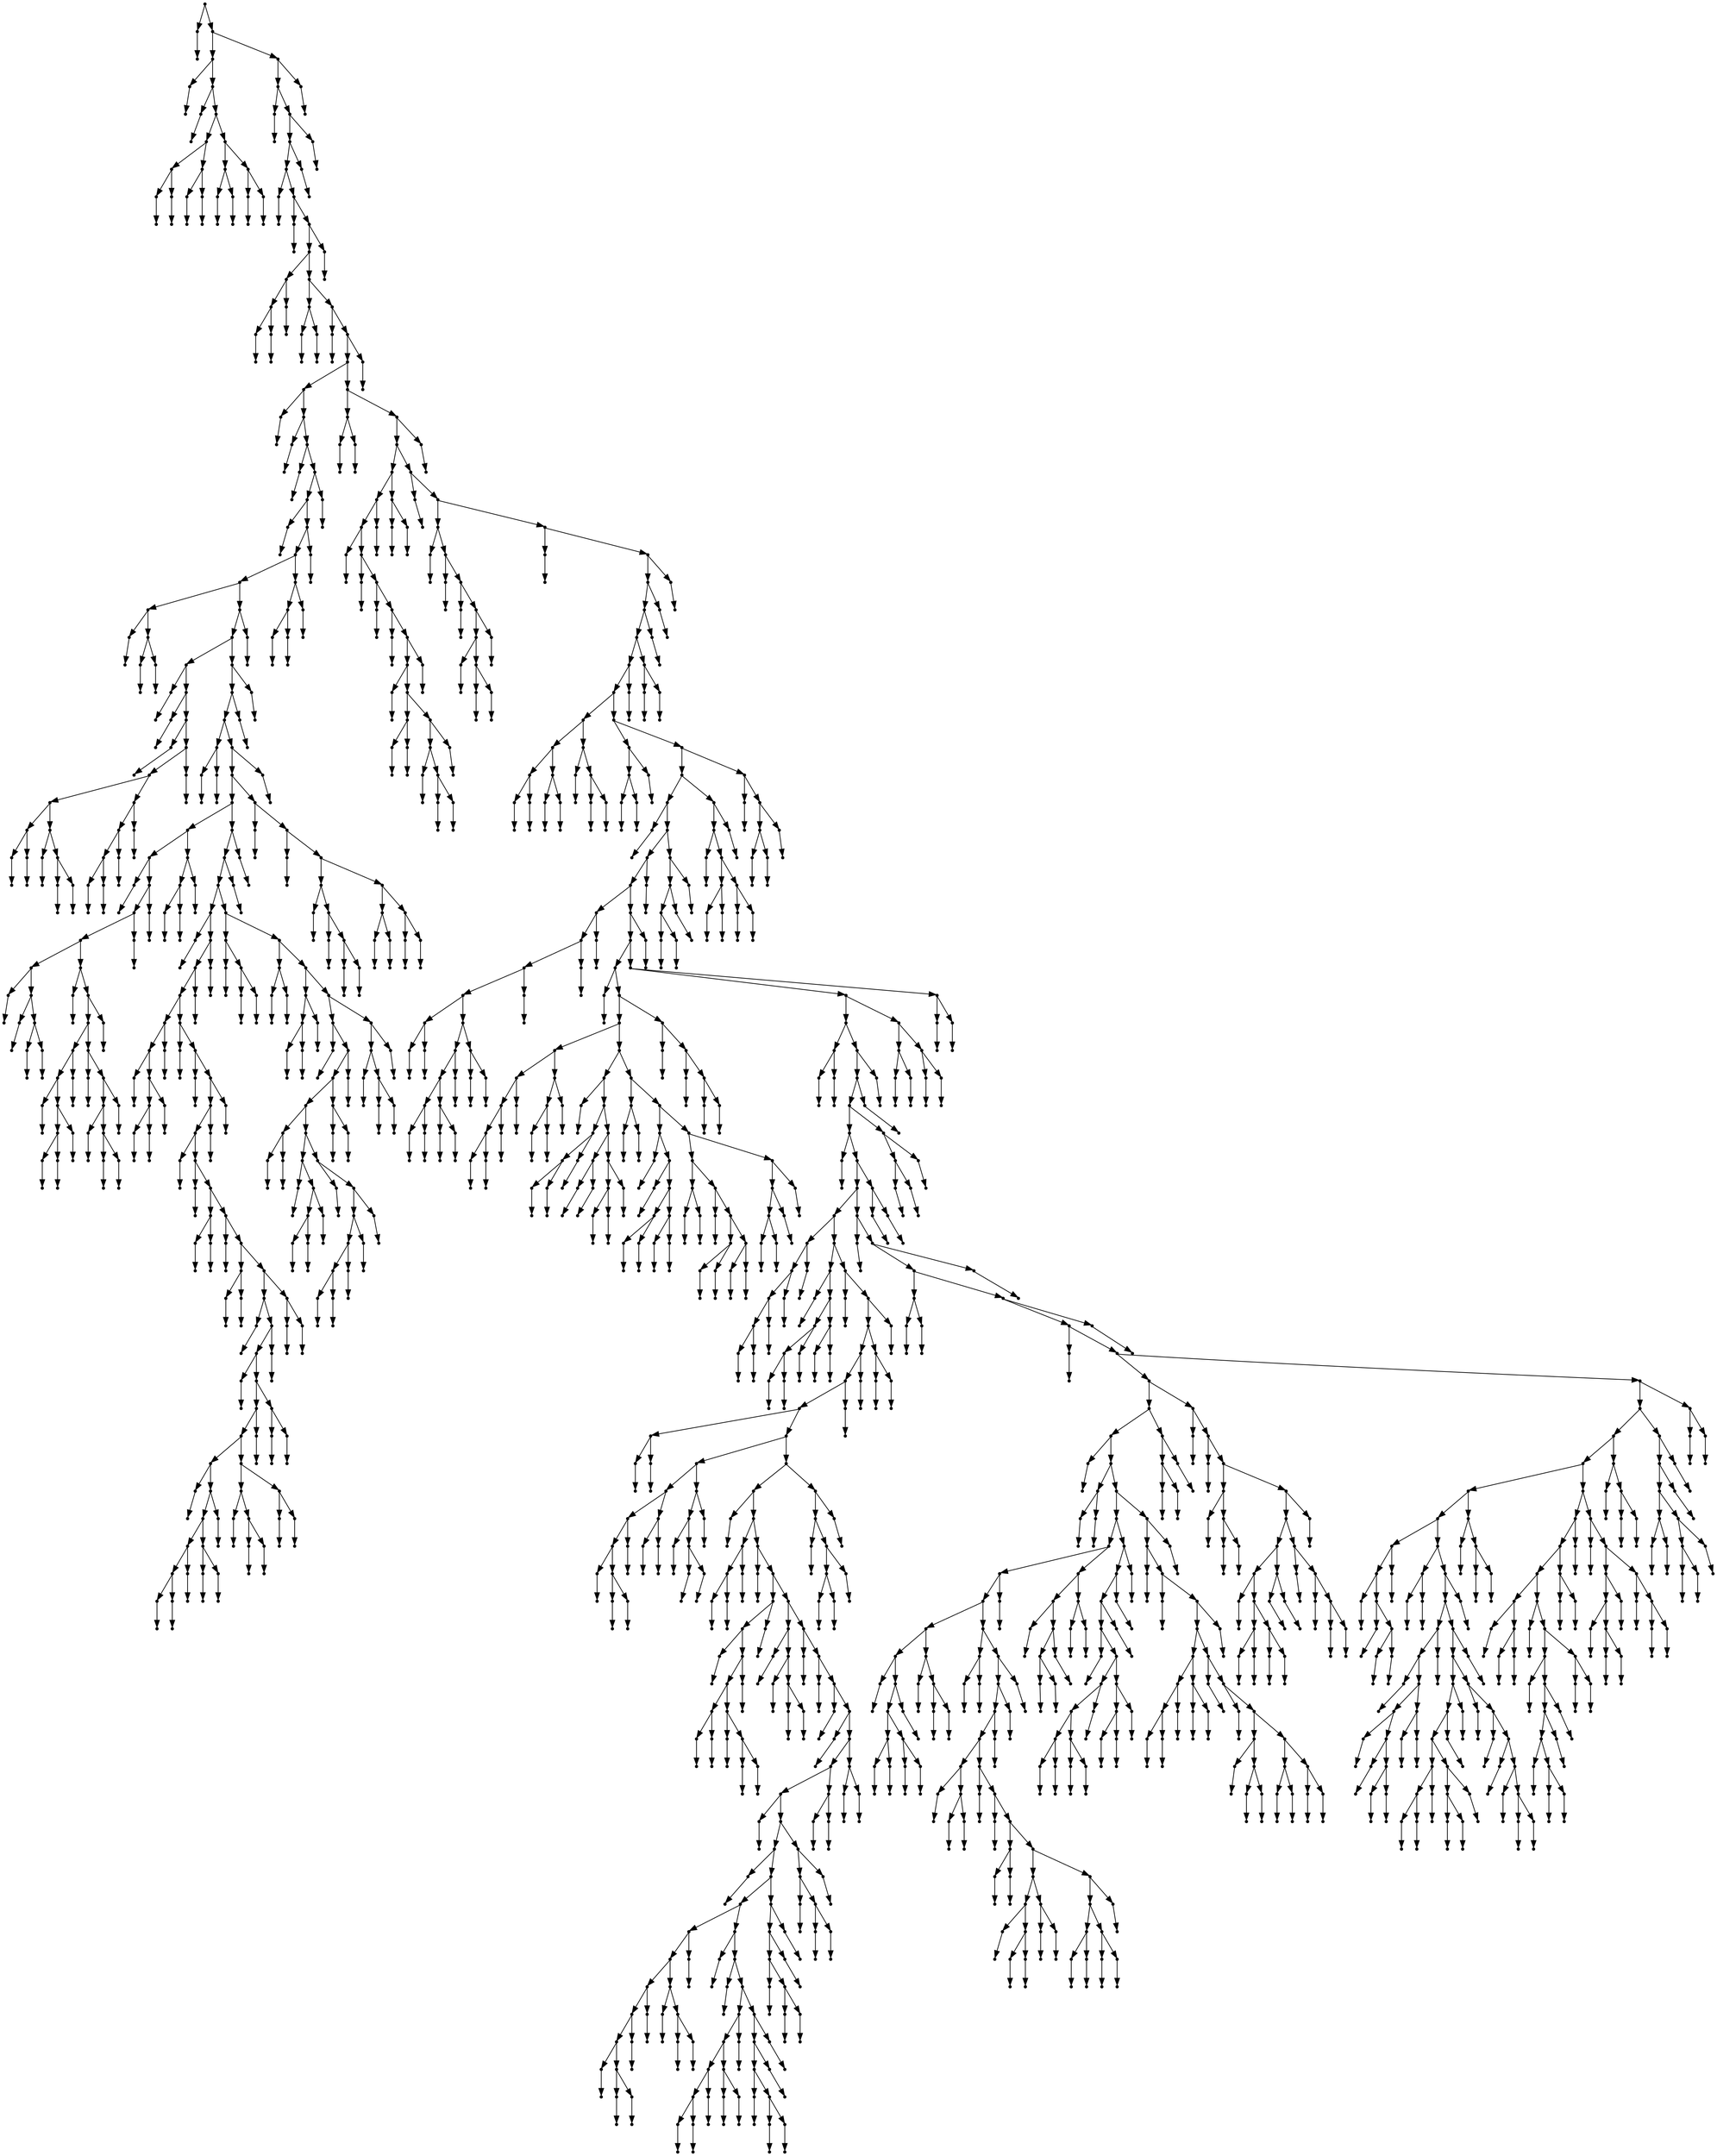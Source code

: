 digraph {
  1627 [shape=point];
  1 [shape=point];
  0 [shape=point];
  1626 [shape=point];
  30 [shape=point];
  3 [shape=point];
  2 [shape=point];
  29 [shape=point];
  5 [shape=point];
  4 [shape=point];
  28 [shape=point];
  16 [shape=point];
  10 [shape=point];
  7 [shape=point];
  6 [shape=point];
  9 [shape=point];
  8 [shape=point];
  15 [shape=point];
  12 [shape=point];
  11 [shape=point];
  14 [shape=point];
  13 [shape=point];
  27 [shape=point];
  21 [shape=point];
  18 [shape=point];
  17 [shape=point];
  20 [shape=point];
  19 [shape=point];
  26 [shape=point];
  23 [shape=point];
  22 [shape=point];
  25 [shape=point];
  24 [shape=point];
  1625 [shape=point];
  1622 [shape=point];
  32 [shape=point];
  31 [shape=point];
  1621 [shape=point];
  1618 [shape=point];
  1615 [shape=point];
  34 [shape=point];
  33 [shape=point];
  1614 [shape=point];
  36 [shape=point];
  35 [shape=point];
  1613 [shape=point];
  1610 [shape=point];
  44 [shape=point];
  41 [shape=point];
  38 [shape=point];
  37 [shape=point];
  40 [shape=point];
  39 [shape=point];
  43 [shape=point];
  42 [shape=point];
  1609 [shape=point];
  49 [shape=point];
  46 [shape=point];
  45 [shape=point];
  48 [shape=point];
  47 [shape=point];
  1608 [shape=point];
  51 [shape=point];
  50 [shape=point];
  1607 [shape=point];
  1604 [shape=point];
  446 [shape=point];
  53 [shape=point];
  52 [shape=point];
  445 [shape=point];
  55 [shape=point];
  54 [shape=point];
  444 [shape=point];
  57 [shape=point];
  56 [shape=point];
  443 [shape=point];
  440 [shape=point];
  59 [shape=point];
  58 [shape=point];
  439 [shape=point];
  436 [shape=point];
  427 [shape=point];
  67 [shape=point];
  61 [shape=point];
  60 [shape=point];
  66 [shape=point];
  63 [shape=point];
  62 [shape=point];
  65 [shape=point];
  64 [shape=point];
  426 [shape=point];
  423 [shape=point];
  105 [shape=point];
  69 [shape=point];
  68 [shape=point];
  104 [shape=point];
  71 [shape=point];
  70 [shape=point];
  103 [shape=point];
  73 [shape=point];
  72 [shape=point];
  102 [shape=point];
  99 [shape=point];
  87 [shape=point];
  78 [shape=point];
  75 [shape=point];
  74 [shape=point];
  77 [shape=point];
  76 [shape=point];
  86 [shape=point];
  80 [shape=point];
  79 [shape=point];
  85 [shape=point];
  82 [shape=point];
  81 [shape=point];
  84 [shape=point];
  83 [shape=point];
  98 [shape=point];
  95 [shape=point];
  92 [shape=point];
  89 [shape=point];
  88 [shape=point];
  91 [shape=point];
  90 [shape=point];
  94 [shape=point];
  93 [shape=point];
  97 [shape=point];
  96 [shape=point];
  101 [shape=point];
  100 [shape=point];
  422 [shape=point];
  419 [shape=point];
  416 [shape=point];
  110 [shape=point];
  107 [shape=point];
  106 [shape=point];
  109 [shape=point];
  108 [shape=point];
  415 [shape=point];
  412 [shape=point];
  382 [shape=point];
  175 [shape=point];
  166 [shape=point];
  112 [shape=point];
  111 [shape=point];
  165 [shape=point];
  162 [shape=point];
  159 [shape=point];
  123 [shape=point];
  114 [shape=point];
  113 [shape=point];
  122 [shape=point];
  116 [shape=point];
  115 [shape=point];
  121 [shape=point];
  118 [shape=point];
  117 [shape=point];
  120 [shape=point];
  119 [shape=point];
  158 [shape=point];
  125 [shape=point];
  124 [shape=point];
  157 [shape=point];
  154 [shape=point];
  139 [shape=point];
  136 [shape=point];
  127 [shape=point];
  126 [shape=point];
  135 [shape=point];
  132 [shape=point];
  129 [shape=point];
  128 [shape=point];
  131 [shape=point];
  130 [shape=point];
  134 [shape=point];
  133 [shape=point];
  138 [shape=point];
  137 [shape=point];
  153 [shape=point];
  141 [shape=point];
  140 [shape=point];
  152 [shape=point];
  149 [shape=point];
  143 [shape=point];
  142 [shape=point];
  148 [shape=point];
  145 [shape=point];
  144 [shape=point];
  147 [shape=point];
  146 [shape=point];
  151 [shape=point];
  150 [shape=point];
  156 [shape=point];
  155 [shape=point];
  161 [shape=point];
  160 [shape=point];
  164 [shape=point];
  163 [shape=point];
  174 [shape=point];
  171 [shape=point];
  168 [shape=point];
  167 [shape=point];
  170 [shape=point];
  169 [shape=point];
  173 [shape=point];
  172 [shape=point];
  381 [shape=point];
  378 [shape=point];
  375 [shape=point];
  291 [shape=point];
  177 [shape=point];
  176 [shape=point];
  290 [shape=point];
  287 [shape=point];
  284 [shape=point];
  191 [shape=point];
  188 [shape=point];
  179 [shape=point];
  178 [shape=point];
  187 [shape=point];
  184 [shape=point];
  181 [shape=point];
  180 [shape=point];
  183 [shape=point];
  182 [shape=point];
  186 [shape=point];
  185 [shape=point];
  190 [shape=point];
  189 [shape=point];
  283 [shape=point];
  193 [shape=point];
  192 [shape=point];
  282 [shape=point];
  195 [shape=point];
  194 [shape=point];
  281 [shape=point];
  278 [shape=point];
  275 [shape=point];
  197 [shape=point];
  196 [shape=point];
  274 [shape=point];
  199 [shape=point];
  198 [shape=point];
  273 [shape=point];
  204 [shape=point];
  201 [shape=point];
  200 [shape=point];
  203 [shape=point];
  202 [shape=point];
  272 [shape=point];
  206 [shape=point];
  205 [shape=point];
  271 [shape=point];
  211 [shape=point];
  208 [shape=point];
  207 [shape=point];
  210 [shape=point];
  209 [shape=point];
  270 [shape=point];
  264 [shape=point];
  213 [shape=point];
  212 [shape=point];
  263 [shape=point];
  260 [shape=point];
  215 [shape=point];
  214 [shape=point];
  259 [shape=point];
  253 [shape=point];
  250 [shape=point];
  235 [shape=point];
  217 [shape=point];
  216 [shape=point];
  234 [shape=point];
  231 [shape=point];
  225 [shape=point];
  222 [shape=point];
  219 [shape=point];
  218 [shape=point];
  221 [shape=point];
  220 [shape=point];
  224 [shape=point];
  223 [shape=point];
  230 [shape=point];
  227 [shape=point];
  226 [shape=point];
  229 [shape=point];
  228 [shape=point];
  233 [shape=point];
  232 [shape=point];
  249 [shape=point];
  243 [shape=point];
  237 [shape=point];
  236 [shape=point];
  242 [shape=point];
  239 [shape=point];
  238 [shape=point];
  241 [shape=point];
  240 [shape=point];
  248 [shape=point];
  245 [shape=point];
  244 [shape=point];
  247 [shape=point];
  246 [shape=point];
  252 [shape=point];
  251 [shape=point];
  258 [shape=point];
  255 [shape=point];
  254 [shape=point];
  257 [shape=point];
  256 [shape=point];
  262 [shape=point];
  261 [shape=point];
  269 [shape=point];
  266 [shape=point];
  265 [shape=point];
  268 [shape=point];
  267 [shape=point];
  277 [shape=point];
  276 [shape=point];
  280 [shape=point];
  279 [shape=point];
  286 [shape=point];
  285 [shape=point];
  289 [shape=point];
  288 [shape=point];
  374 [shape=point];
  299 [shape=point];
  293 [shape=point];
  292 [shape=point];
  298 [shape=point];
  295 [shape=point];
  294 [shape=point];
  297 [shape=point];
  296 [shape=point];
  373 [shape=point];
  304 [shape=point];
  301 [shape=point];
  300 [shape=point];
  303 [shape=point];
  302 [shape=point];
  372 [shape=point];
  312 [shape=point];
  309 [shape=point];
  306 [shape=point];
  305 [shape=point];
  308 [shape=point];
  307 [shape=point];
  311 [shape=point];
  310 [shape=point];
  371 [shape=point];
  359 [shape=point];
  314 [shape=point];
  313 [shape=point];
  358 [shape=point];
  355 [shape=point];
  349 [shape=point];
  319 [shape=point];
  316 [shape=point];
  315 [shape=point];
  318 [shape=point];
  317 [shape=point];
  348 [shape=point];
  330 [shape=point];
  321 [shape=point];
  320 [shape=point];
  329 [shape=point];
  326 [shape=point];
  323 [shape=point];
  322 [shape=point];
  325 [shape=point];
  324 [shape=point];
  328 [shape=point];
  327 [shape=point];
  347 [shape=point];
  332 [shape=point];
  331 [shape=point];
  346 [shape=point];
  343 [shape=point];
  340 [shape=point];
  337 [shape=point];
  334 [shape=point];
  333 [shape=point];
  336 [shape=point];
  335 [shape=point];
  339 [shape=point];
  338 [shape=point];
  342 [shape=point];
  341 [shape=point];
  345 [shape=point];
  344 [shape=point];
  354 [shape=point];
  351 [shape=point];
  350 [shape=point];
  353 [shape=point];
  352 [shape=point];
  357 [shape=point];
  356 [shape=point];
  370 [shape=point];
  367 [shape=point];
  361 [shape=point];
  360 [shape=point];
  366 [shape=point];
  363 [shape=point];
  362 [shape=point];
  365 [shape=point];
  364 [shape=point];
  369 [shape=point];
  368 [shape=point];
  377 [shape=point];
  376 [shape=point];
  380 [shape=point];
  379 [shape=point];
  411 [shape=point];
  384 [shape=point];
  383 [shape=point];
  410 [shape=point];
  386 [shape=point];
  385 [shape=point];
  409 [shape=point];
  397 [shape=point];
  388 [shape=point];
  387 [shape=point];
  396 [shape=point];
  390 [shape=point];
  389 [shape=point];
  395 [shape=point];
  392 [shape=point];
  391 [shape=point];
  394 [shape=point];
  393 [shape=point];
  408 [shape=point];
  402 [shape=point];
  399 [shape=point];
  398 [shape=point];
  401 [shape=point];
  400 [shape=point];
  407 [shape=point];
  404 [shape=point];
  403 [shape=point];
  406 [shape=point];
  405 [shape=point];
  414 [shape=point];
  413 [shape=point];
  418 [shape=point];
  417 [shape=point];
  421 [shape=point];
  420 [shape=point];
  425 [shape=point];
  424 [shape=point];
  435 [shape=point];
  432 [shape=point];
  429 [shape=point];
  428 [shape=point];
  431 [shape=point];
  430 [shape=point];
  434 [shape=point];
  433 [shape=point];
  438 [shape=point];
  437 [shape=point];
  442 [shape=point];
  441 [shape=point];
  1603 [shape=point];
  451 [shape=point];
  448 [shape=point];
  447 [shape=point];
  450 [shape=point];
  449 [shape=point];
  1602 [shape=point];
  1599 [shape=point];
  495 [shape=point];
  489 [shape=point];
  486 [shape=point];
  453 [shape=point];
  452 [shape=point];
  485 [shape=point];
  455 [shape=point];
  454 [shape=point];
  484 [shape=point];
  457 [shape=point];
  456 [shape=point];
  483 [shape=point];
  459 [shape=point];
  458 [shape=point];
  482 [shape=point];
  479 [shape=point];
  461 [shape=point];
  460 [shape=point];
  478 [shape=point];
  466 [shape=point];
  463 [shape=point];
  462 [shape=point];
  465 [shape=point];
  464 [shape=point];
  477 [shape=point];
  474 [shape=point];
  468 [shape=point];
  467 [shape=point];
  473 [shape=point];
  470 [shape=point];
  469 [shape=point];
  472 [shape=point];
  471 [shape=point];
  476 [shape=point];
  475 [shape=point];
  481 [shape=point];
  480 [shape=point];
  488 [shape=point];
  487 [shape=point];
  494 [shape=point];
  491 [shape=point];
  490 [shape=point];
  493 [shape=point];
  492 [shape=point];
  1598 [shape=point];
  497 [shape=point];
  496 [shape=point];
  1597 [shape=point];
  517 [shape=point];
  499 [shape=point];
  498 [shape=point];
  516 [shape=point];
  501 [shape=point];
  500 [shape=point];
  515 [shape=point];
  503 [shape=point];
  502 [shape=point];
  514 [shape=point];
  511 [shape=point];
  505 [shape=point];
  504 [shape=point];
  510 [shape=point];
  507 [shape=point];
  506 [shape=point];
  509 [shape=point];
  508 [shape=point];
  513 [shape=point];
  512 [shape=point];
  1596 [shape=point];
  519 [shape=point];
  518 [shape=point];
  1595 [shape=point];
  1592 [shape=point];
  1589 [shape=point];
  1586 [shape=point];
  1580 [shape=point];
  1577 [shape=point];
  539 [shape=point];
  530 [shape=point];
  524 [shape=point];
  521 [shape=point];
  520 [shape=point];
  523 [shape=point];
  522 [shape=point];
  529 [shape=point];
  526 [shape=point];
  525 [shape=point];
  528 [shape=point];
  527 [shape=point];
  538 [shape=point];
  532 [shape=point];
  531 [shape=point];
  537 [shape=point];
  534 [shape=point];
  533 [shape=point];
  536 [shape=point];
  535 [shape=point];
  1576 [shape=point];
  547 [shape=point];
  544 [shape=point];
  541 [shape=point];
  540 [shape=point];
  543 [shape=point];
  542 [shape=point];
  546 [shape=point];
  545 [shape=point];
  1575 [shape=point];
  1563 [shape=point];
  1545 [shape=point];
  549 [shape=point];
  548 [shape=point];
  1544 [shape=point];
  1532 [shape=point];
  1529 [shape=point];
  584 [shape=point];
  581 [shape=point];
  578 [shape=point];
  575 [shape=point];
  554 [shape=point];
  551 [shape=point];
  550 [shape=point];
  553 [shape=point];
  552 [shape=point];
  574 [shape=point];
  568 [shape=point];
  565 [shape=point];
  559 [shape=point];
  556 [shape=point];
  555 [shape=point];
  558 [shape=point];
  557 [shape=point];
  564 [shape=point];
  561 [shape=point];
  560 [shape=point];
  563 [shape=point];
  562 [shape=point];
  567 [shape=point];
  566 [shape=point];
  573 [shape=point];
  570 [shape=point];
  569 [shape=point];
  572 [shape=point];
  571 [shape=point];
  577 [shape=point];
  576 [shape=point];
  580 [shape=point];
  579 [shape=point];
  583 [shape=point];
  582 [shape=point];
  1528 [shape=point];
  1525 [shape=point];
  703 [shape=point];
  586 [shape=point];
  585 [shape=point];
  702 [shape=point];
  690 [shape=point];
  606 [shape=point];
  597 [shape=point];
  594 [shape=point];
  591 [shape=point];
  588 [shape=point];
  587 [shape=point];
  590 [shape=point];
  589 [shape=point];
  593 [shape=point];
  592 [shape=point];
  596 [shape=point];
  595 [shape=point];
  605 [shape=point];
  602 [shape=point];
  599 [shape=point];
  598 [shape=point];
  601 [shape=point];
  600 [shape=point];
  604 [shape=point];
  603 [shape=point];
  689 [shape=point];
  632 [shape=point];
  608 [shape=point];
  607 [shape=point];
  631 [shape=point];
  616 [shape=point];
  613 [shape=point];
  610 [shape=point];
  609 [shape=point];
  612 [shape=point];
  611 [shape=point];
  615 [shape=point];
  614 [shape=point];
  630 [shape=point];
  621 [shape=point];
  618 [shape=point];
  617 [shape=point];
  620 [shape=point];
  619 [shape=point];
  629 [shape=point];
  626 [shape=point];
  623 [shape=point];
  622 [shape=point];
  625 [shape=point];
  624 [shape=point];
  628 [shape=point];
  627 [shape=point];
  688 [shape=point];
  637 [shape=point];
  634 [shape=point];
  633 [shape=point];
  636 [shape=point];
  635 [shape=point];
  687 [shape=point];
  654 [shape=point];
  639 [shape=point];
  638 [shape=point];
  653 [shape=point];
  641 [shape=point];
  640 [shape=point];
  652 [shape=point];
  646 [shape=point];
  643 [shape=point];
  642 [shape=point];
  645 [shape=point];
  644 [shape=point];
  651 [shape=point];
  648 [shape=point];
  647 [shape=point];
  650 [shape=point];
  649 [shape=point];
  686 [shape=point];
  674 [shape=point];
  659 [shape=point];
  656 [shape=point];
  655 [shape=point];
  658 [shape=point];
  657 [shape=point];
  673 [shape=point];
  661 [shape=point];
  660 [shape=point];
  672 [shape=point];
  666 [shape=point];
  663 [shape=point];
  662 [shape=point];
  665 [shape=point];
  664 [shape=point];
  671 [shape=point];
  668 [shape=point];
  667 [shape=point];
  670 [shape=point];
  669 [shape=point];
  685 [shape=point];
  682 [shape=point];
  679 [shape=point];
  676 [shape=point];
  675 [shape=point];
  678 [shape=point];
  677 [shape=point];
  681 [shape=point];
  680 [shape=point];
  684 [shape=point];
  683 [shape=point];
  701 [shape=point];
  692 [shape=point];
  691 [shape=point];
  700 [shape=point];
  694 [shape=point];
  693 [shape=point];
  699 [shape=point];
  696 [shape=point];
  695 [shape=point];
  698 [shape=point];
  697 [shape=point];
  1524 [shape=point];
  1518 [shape=point];
  1506 [shape=point];
  708 [shape=point];
  705 [shape=point];
  704 [shape=point];
  707 [shape=point];
  706 [shape=point];
  1505 [shape=point];
  1502 [shape=point];
  1499 [shape=point];
  1490 [shape=point];
  710 [shape=point];
  709 [shape=point];
  1489 [shape=point];
  1483 [shape=point];
  985 [shape=point];
  724 [shape=point];
  721 [shape=point];
  718 [shape=point];
  715 [shape=point];
  712 [shape=point];
  711 [shape=point];
  714 [shape=point];
  713 [shape=point];
  717 [shape=point];
  716 [shape=point];
  720 [shape=point];
  719 [shape=point];
  723 [shape=point];
  722 [shape=point];
  984 [shape=point];
  741 [shape=point];
  726 [shape=point];
  725 [shape=point];
  740 [shape=point];
  734 [shape=point];
  731 [shape=point];
  728 [shape=point];
  727 [shape=point];
  730 [shape=point];
  729 [shape=point];
  733 [shape=point];
  732 [shape=point];
  739 [shape=point];
  736 [shape=point];
  735 [shape=point];
  738 [shape=point];
  737 [shape=point];
  983 [shape=point];
  743 [shape=point];
  742 [shape=point];
  982 [shape=point];
  979 [shape=point];
  973 [shape=point];
  970 [shape=point];
  967 [shape=point];
  748 [shape=point];
  745 [shape=point];
  744 [shape=point];
  747 [shape=point];
  746 [shape=point];
  966 [shape=point];
  777 [shape=point];
  765 [shape=point];
  759 [shape=point];
  756 [shape=point];
  750 [shape=point];
  749 [shape=point];
  755 [shape=point];
  752 [shape=point];
  751 [shape=point];
  754 [shape=point];
  753 [shape=point];
  758 [shape=point];
  757 [shape=point];
  764 [shape=point];
  761 [shape=point];
  760 [shape=point];
  763 [shape=point];
  762 [shape=point];
  776 [shape=point];
  773 [shape=point];
  767 [shape=point];
  766 [shape=point];
  772 [shape=point];
  769 [shape=point];
  768 [shape=point];
  771 [shape=point];
  770 [shape=point];
  775 [shape=point];
  774 [shape=point];
  965 [shape=point];
  950 [shape=point];
  779 [shape=point];
  778 [shape=point];
  949 [shape=point];
  787 [shape=point];
  784 [shape=point];
  781 [shape=point];
  780 [shape=point];
  783 [shape=point];
  782 [shape=point];
  786 [shape=point];
  785 [shape=point];
  948 [shape=point];
  789 [shape=point];
  788 [shape=point];
  947 [shape=point];
  812 [shape=point];
  809 [shape=point];
  791 [shape=point];
  790 [shape=point];
  808 [shape=point];
  805 [shape=point];
  796 [shape=point];
  793 [shape=point];
  792 [shape=point];
  795 [shape=point];
  794 [shape=point];
  804 [shape=point];
  798 [shape=point];
  797 [shape=point];
  803 [shape=point];
  800 [shape=point];
  799 [shape=point];
  802 [shape=point];
  801 [shape=point];
  807 [shape=point];
  806 [shape=point];
  811 [shape=point];
  810 [shape=point];
  946 [shape=point];
  823 [shape=point];
  814 [shape=point];
  813 [shape=point];
  822 [shape=point];
  816 [shape=point];
  815 [shape=point];
  821 [shape=point];
  818 [shape=point];
  817 [shape=point];
  820 [shape=point];
  819 [shape=point];
  945 [shape=point];
  825 [shape=point];
  824 [shape=point];
  944 [shape=point];
  827 [shape=point];
  826 [shape=point];
  943 [shape=point];
  829 [shape=point];
  828 [shape=point];
  942 [shape=point];
  831 [shape=point];
  830 [shape=point];
  941 [shape=point];
  935 [shape=point];
  929 [shape=point];
  833 [shape=point];
  832 [shape=point];
  928 [shape=point];
  916 [shape=point];
  835 [shape=point];
  834 [shape=point];
  915 [shape=point];
  900 [shape=point];
  861 [shape=point];
  858 [shape=point];
  849 [shape=point];
  846 [shape=point];
  843 [shape=point];
  837 [shape=point];
  836 [shape=point];
  842 [shape=point];
  839 [shape=point];
  838 [shape=point];
  841 [shape=point];
  840 [shape=point];
  845 [shape=point];
  844 [shape=point];
  848 [shape=point];
  847 [shape=point];
  857 [shape=point];
  851 [shape=point];
  850 [shape=point];
  856 [shape=point];
  853 [shape=point];
  852 [shape=point];
  855 [shape=point];
  854 [shape=point];
  860 [shape=point];
  859 [shape=point];
  899 [shape=point];
  863 [shape=point];
  862 [shape=point];
  898 [shape=point];
  865 [shape=point];
  864 [shape=point];
  897 [shape=point];
  882 [shape=point];
  879 [shape=point];
  873 [shape=point];
  870 [shape=point];
  867 [shape=point];
  866 [shape=point];
  869 [shape=point];
  868 [shape=point];
  872 [shape=point];
  871 [shape=point];
  878 [shape=point];
  875 [shape=point];
  874 [shape=point];
  877 [shape=point];
  876 [shape=point];
  881 [shape=point];
  880 [shape=point];
  896 [shape=point];
  893 [shape=point];
  890 [shape=point];
  884 [shape=point];
  883 [shape=point];
  889 [shape=point];
  886 [shape=point];
  885 [shape=point];
  888 [shape=point];
  887 [shape=point];
  892 [shape=point];
  891 [shape=point];
  895 [shape=point];
  894 [shape=point];
  914 [shape=point];
  911 [shape=point];
  908 [shape=point];
  902 [shape=point];
  901 [shape=point];
  907 [shape=point];
  904 [shape=point];
  903 [shape=point];
  906 [shape=point];
  905 [shape=point];
  910 [shape=point];
  909 [shape=point];
  913 [shape=point];
  912 [shape=point];
  927 [shape=point];
  924 [shape=point];
  918 [shape=point];
  917 [shape=point];
  923 [shape=point];
  920 [shape=point];
  919 [shape=point];
  922 [shape=point];
  921 [shape=point];
  926 [shape=point];
  925 [shape=point];
  934 [shape=point];
  931 [shape=point];
  930 [shape=point];
  933 [shape=point];
  932 [shape=point];
  940 [shape=point];
  937 [shape=point];
  936 [shape=point];
  939 [shape=point];
  938 [shape=point];
  964 [shape=point];
  961 [shape=point];
  952 [shape=point];
  951 [shape=point];
  960 [shape=point];
  957 [shape=point];
  954 [shape=point];
  953 [shape=point];
  956 [shape=point];
  955 [shape=point];
  959 [shape=point];
  958 [shape=point];
  963 [shape=point];
  962 [shape=point];
  969 [shape=point];
  968 [shape=point];
  972 [shape=point];
  971 [shape=point];
  978 [shape=point];
  975 [shape=point];
  974 [shape=point];
  977 [shape=point];
  976 [shape=point];
  981 [shape=point];
  980 [shape=point];
  1482 [shape=point];
  987 [shape=point];
  986 [shape=point];
  1481 [shape=point];
  1478 [shape=point];
  992 [shape=point];
  989 [shape=point];
  988 [shape=point];
  991 [shape=point];
  990 [shape=point];
  1477 [shape=point];
  1474 [shape=point];
  994 [shape=point];
  993 [shape=point];
  1473 [shape=point];
  1266 [shape=point];
  1215 [shape=point];
  1206 [shape=point];
  996 [shape=point];
  995 [shape=point];
  1205 [shape=point];
  1001 [shape=point];
  998 [shape=point];
  997 [shape=point];
  1000 [shape=point];
  999 [shape=point];
  1204 [shape=point];
  1150 [shape=point];
  1114 [shape=point];
  1096 [shape=point];
  1093 [shape=point];
  1027 [shape=point];
  1018 [shape=point];
  1003 [shape=point];
  1002 [shape=point];
  1017 [shape=point];
  1014 [shape=point];
  1008 [shape=point];
  1005 [shape=point];
  1004 [shape=point];
  1007 [shape=point];
  1006 [shape=point];
  1013 [shape=point];
  1010 [shape=point];
  1009 [shape=point];
  1012 [shape=point];
  1011 [shape=point];
  1016 [shape=point];
  1015 [shape=point];
  1026 [shape=point];
  1020 [shape=point];
  1019 [shape=point];
  1025 [shape=point];
  1022 [shape=point];
  1021 [shape=point];
  1024 [shape=point];
  1023 [shape=point];
  1092 [shape=point];
  1032 [shape=point];
  1029 [shape=point];
  1028 [shape=point];
  1031 [shape=point];
  1030 [shape=point];
  1091 [shape=point];
  1088 [shape=point];
  1085 [shape=point];
  1082 [shape=point];
  1040 [shape=point];
  1034 [shape=point];
  1033 [shape=point];
  1039 [shape=point];
  1036 [shape=point];
  1035 [shape=point];
  1038 [shape=point];
  1037 [shape=point];
  1081 [shape=point];
  1042 [shape=point];
  1041 [shape=point];
  1080 [shape=point];
  1044 [shape=point];
  1043 [shape=point];
  1079 [shape=point];
  1049 [shape=point];
  1046 [shape=point];
  1045 [shape=point];
  1048 [shape=point];
  1047 [shape=point];
  1078 [shape=point];
  1063 [shape=point];
  1057 [shape=point];
  1051 [shape=point];
  1050 [shape=point];
  1056 [shape=point];
  1053 [shape=point];
  1052 [shape=point];
  1055 [shape=point];
  1054 [shape=point];
  1062 [shape=point];
  1059 [shape=point];
  1058 [shape=point];
  1061 [shape=point];
  1060 [shape=point];
  1077 [shape=point];
  1074 [shape=point];
  1068 [shape=point];
  1065 [shape=point];
  1064 [shape=point];
  1067 [shape=point];
  1066 [shape=point];
  1073 [shape=point];
  1070 [shape=point];
  1069 [shape=point];
  1072 [shape=point];
  1071 [shape=point];
  1076 [shape=point];
  1075 [shape=point];
  1084 [shape=point];
  1083 [shape=point];
  1087 [shape=point];
  1086 [shape=point];
  1090 [shape=point];
  1089 [shape=point];
  1095 [shape=point];
  1094 [shape=point];
  1113 [shape=point];
  1107 [shape=point];
  1098 [shape=point];
  1097 [shape=point];
  1106 [shape=point];
  1103 [shape=point];
  1100 [shape=point];
  1099 [shape=point];
  1102 [shape=point];
  1101 [shape=point];
  1105 [shape=point];
  1104 [shape=point];
  1112 [shape=point];
  1109 [shape=point];
  1108 [shape=point];
  1111 [shape=point];
  1110 [shape=point];
  1149 [shape=point];
  1146 [shape=point];
  1143 [shape=point];
  1140 [shape=point];
  1116 [shape=point];
  1115 [shape=point];
  1139 [shape=point];
  1130 [shape=point];
  1127 [shape=point];
  1121 [shape=point];
  1118 [shape=point];
  1117 [shape=point];
  1120 [shape=point];
  1119 [shape=point];
  1126 [shape=point];
  1123 [shape=point];
  1122 [shape=point];
  1125 [shape=point];
  1124 [shape=point];
  1129 [shape=point];
  1128 [shape=point];
  1138 [shape=point];
  1135 [shape=point];
  1132 [shape=point];
  1131 [shape=point];
  1134 [shape=point];
  1133 [shape=point];
  1137 [shape=point];
  1136 [shape=point];
  1142 [shape=point];
  1141 [shape=point];
  1145 [shape=point];
  1144 [shape=point];
  1148 [shape=point];
  1147 [shape=point];
  1203 [shape=point];
  1200 [shape=point];
  1152 [shape=point];
  1151 [shape=point];
  1199 [shape=point];
  1154 [shape=point];
  1153 [shape=point];
  1198 [shape=point];
  1195 [shape=point];
  1168 [shape=point];
  1162 [shape=point];
  1159 [shape=point];
  1156 [shape=point];
  1155 [shape=point];
  1158 [shape=point];
  1157 [shape=point];
  1161 [shape=point];
  1160 [shape=point];
  1167 [shape=point];
  1164 [shape=point];
  1163 [shape=point];
  1166 [shape=point];
  1165 [shape=point];
  1194 [shape=point];
  1170 [shape=point];
  1169 [shape=point];
  1193 [shape=point];
  1172 [shape=point];
  1171 [shape=point];
  1192 [shape=point];
  1180 [shape=point];
  1174 [shape=point];
  1173 [shape=point];
  1179 [shape=point];
  1176 [shape=point];
  1175 [shape=point];
  1178 [shape=point];
  1177 [shape=point];
  1191 [shape=point];
  1185 [shape=point];
  1182 [shape=point];
  1181 [shape=point];
  1184 [shape=point];
  1183 [shape=point];
  1190 [shape=point];
  1187 [shape=point];
  1186 [shape=point];
  1189 [shape=point];
  1188 [shape=point];
  1197 [shape=point];
  1196 [shape=point];
  1202 [shape=point];
  1201 [shape=point];
  1214 [shape=point];
  1211 [shape=point];
  1208 [shape=point];
  1207 [shape=point];
  1210 [shape=point];
  1209 [shape=point];
  1213 [shape=point];
  1212 [shape=point];
  1265 [shape=point];
  1217 [shape=point];
  1216 [shape=point];
  1264 [shape=point];
  1219 [shape=point];
  1218 [shape=point];
  1263 [shape=point];
  1227 [shape=point];
  1221 [shape=point];
  1220 [shape=point];
  1226 [shape=point];
  1223 [shape=point];
  1222 [shape=point];
  1225 [shape=point];
  1224 [shape=point];
  1262 [shape=point];
  1259 [shape=point];
  1247 [shape=point];
  1241 [shape=point];
  1229 [shape=point];
  1228 [shape=point];
  1240 [shape=point];
  1234 [shape=point];
  1231 [shape=point];
  1230 [shape=point];
  1233 [shape=point];
  1232 [shape=point];
  1239 [shape=point];
  1236 [shape=point];
  1235 [shape=point];
  1238 [shape=point];
  1237 [shape=point];
  1246 [shape=point];
  1243 [shape=point];
  1242 [shape=point];
  1245 [shape=point];
  1244 [shape=point];
  1258 [shape=point];
  1249 [shape=point];
  1248 [shape=point];
  1257 [shape=point];
  1251 [shape=point];
  1250 [shape=point];
  1256 [shape=point];
  1253 [shape=point];
  1252 [shape=point];
  1255 [shape=point];
  1254 [shape=point];
  1261 [shape=point];
  1260 [shape=point];
  1472 [shape=point];
  1466 [shape=point];
  1445 [shape=point];
  1436 [shape=point];
  1367 [shape=point];
  1358 [shape=point];
  1280 [shape=point];
  1277 [shape=point];
  1268 [shape=point];
  1267 [shape=point];
  1276 [shape=point];
  1270 [shape=point];
  1269 [shape=point];
  1275 [shape=point];
  1272 [shape=point];
  1271 [shape=point];
  1274 [shape=point];
  1273 [shape=point];
  1279 [shape=point];
  1278 [shape=point];
  1357 [shape=point];
  1285 [shape=point];
  1282 [shape=point];
  1281 [shape=point];
  1284 [shape=point];
  1283 [shape=point];
  1356 [shape=point];
  1353 [shape=point];
  1308 [shape=point];
  1305 [shape=point];
  1287 [shape=point];
  1286 [shape=point];
  1304 [shape=point];
  1298 [shape=point];
  1289 [shape=point];
  1288 [shape=point];
  1297 [shape=point];
  1291 [shape=point];
  1290 [shape=point];
  1296 [shape=point];
  1293 [shape=point];
  1292 [shape=point];
  1295 [shape=point];
  1294 [shape=point];
  1303 [shape=point];
  1300 [shape=point];
  1299 [shape=point];
  1302 [shape=point];
  1301 [shape=point];
  1307 [shape=point];
  1306 [shape=point];
  1352 [shape=point];
  1349 [shape=point];
  1331 [shape=point];
  1328 [shape=point];
  1325 [shape=point];
  1316 [shape=point];
  1313 [shape=point];
  1310 [shape=point];
  1309 [shape=point];
  1312 [shape=point];
  1311 [shape=point];
  1315 [shape=point];
  1314 [shape=point];
  1324 [shape=point];
  1321 [shape=point];
  1318 [shape=point];
  1317 [shape=point];
  1320 [shape=point];
  1319 [shape=point];
  1323 [shape=point];
  1322 [shape=point];
  1327 [shape=point];
  1326 [shape=point];
  1330 [shape=point];
  1329 [shape=point];
  1348 [shape=point];
  1333 [shape=point];
  1332 [shape=point];
  1347 [shape=point];
  1335 [shape=point];
  1334 [shape=point];
  1346 [shape=point];
  1337 [shape=point];
  1336 [shape=point];
  1345 [shape=point];
  1339 [shape=point];
  1338 [shape=point];
  1344 [shape=point];
  1341 [shape=point];
  1340 [shape=point];
  1343 [shape=point];
  1342 [shape=point];
  1351 [shape=point];
  1350 [shape=point];
  1355 [shape=point];
  1354 [shape=point];
  1366 [shape=point];
  1360 [shape=point];
  1359 [shape=point];
  1365 [shape=point];
  1362 [shape=point];
  1361 [shape=point];
  1364 [shape=point];
  1363 [shape=point];
  1435 [shape=point];
  1411 [shape=point];
  1408 [shape=point];
  1402 [shape=point];
  1375 [shape=point];
  1369 [shape=point];
  1368 [shape=point];
  1374 [shape=point];
  1371 [shape=point];
  1370 [shape=point];
  1373 [shape=point];
  1372 [shape=point];
  1401 [shape=point];
  1377 [shape=point];
  1376 [shape=point];
  1400 [shape=point];
  1394 [shape=point];
  1379 [shape=point];
  1378 [shape=point];
  1393 [shape=point];
  1390 [shape=point];
  1387 [shape=point];
  1381 [shape=point];
  1380 [shape=point];
  1386 [shape=point];
  1383 [shape=point];
  1382 [shape=point];
  1385 [shape=point];
  1384 [shape=point];
  1389 [shape=point];
  1388 [shape=point];
  1392 [shape=point];
  1391 [shape=point];
  1399 [shape=point];
  1396 [shape=point];
  1395 [shape=point];
  1398 [shape=point];
  1397 [shape=point];
  1407 [shape=point];
  1404 [shape=point];
  1403 [shape=point];
  1406 [shape=point];
  1405 [shape=point];
  1410 [shape=point];
  1409 [shape=point];
  1434 [shape=point];
  1413 [shape=point];
  1412 [shape=point];
  1433 [shape=point];
  1424 [shape=point];
  1421 [shape=point];
  1415 [shape=point];
  1414 [shape=point];
  1420 [shape=point];
  1417 [shape=point];
  1416 [shape=point];
  1419 [shape=point];
  1418 [shape=point];
  1423 [shape=point];
  1422 [shape=point];
  1432 [shape=point];
  1426 [shape=point];
  1425 [shape=point];
  1431 [shape=point];
  1428 [shape=point];
  1427 [shape=point];
  1430 [shape=point];
  1429 [shape=point];
  1444 [shape=point];
  1438 [shape=point];
  1437 [shape=point];
  1443 [shape=point];
  1440 [shape=point];
  1439 [shape=point];
  1442 [shape=point];
  1441 [shape=point];
  1465 [shape=point];
  1462 [shape=point];
  1459 [shape=point];
  1450 [shape=point];
  1447 [shape=point];
  1446 [shape=point];
  1449 [shape=point];
  1448 [shape=point];
  1458 [shape=point];
  1455 [shape=point];
  1452 [shape=point];
  1451 [shape=point];
  1454 [shape=point];
  1453 [shape=point];
  1457 [shape=point];
  1456 [shape=point];
  1461 [shape=point];
  1460 [shape=point];
  1464 [shape=point];
  1463 [shape=point];
  1471 [shape=point];
  1468 [shape=point];
  1467 [shape=point];
  1470 [shape=point];
  1469 [shape=point];
  1476 [shape=point];
  1475 [shape=point];
  1480 [shape=point];
  1479 [shape=point];
  1488 [shape=point];
  1485 [shape=point];
  1484 [shape=point];
  1487 [shape=point];
  1486 [shape=point];
  1498 [shape=point];
  1495 [shape=point];
  1492 [shape=point];
  1491 [shape=point];
  1494 [shape=point];
  1493 [shape=point];
  1497 [shape=point];
  1496 [shape=point];
  1501 [shape=point];
  1500 [shape=point];
  1504 [shape=point];
  1503 [shape=point];
  1517 [shape=point];
  1511 [shape=point];
  1508 [shape=point];
  1507 [shape=point];
  1510 [shape=point];
  1509 [shape=point];
  1516 [shape=point];
  1513 [shape=point];
  1512 [shape=point];
  1515 [shape=point];
  1514 [shape=point];
  1523 [shape=point];
  1520 [shape=point];
  1519 [shape=point];
  1522 [shape=point];
  1521 [shape=point];
  1527 [shape=point];
  1526 [shape=point];
  1531 [shape=point];
  1530 [shape=point];
  1543 [shape=point];
  1540 [shape=point];
  1537 [shape=point];
  1534 [shape=point];
  1533 [shape=point];
  1536 [shape=point];
  1535 [shape=point];
  1539 [shape=point];
  1538 [shape=point];
  1542 [shape=point];
  1541 [shape=point];
  1562 [shape=point];
  1559 [shape=point];
  1547 [shape=point];
  1546 [shape=point];
  1558 [shape=point];
  1552 [shape=point];
  1549 [shape=point];
  1548 [shape=point];
  1551 [shape=point];
  1550 [shape=point];
  1557 [shape=point];
  1554 [shape=point];
  1553 [shape=point];
  1556 [shape=point];
  1555 [shape=point];
  1561 [shape=point];
  1560 [shape=point];
  1574 [shape=point];
  1565 [shape=point];
  1564 [shape=point];
  1573 [shape=point];
  1570 [shape=point];
  1567 [shape=point];
  1566 [shape=point];
  1569 [shape=point];
  1568 [shape=point];
  1572 [shape=point];
  1571 [shape=point];
  1579 [shape=point];
  1578 [shape=point];
  1585 [shape=point];
  1582 [shape=point];
  1581 [shape=point];
  1584 [shape=point];
  1583 [shape=point];
  1588 [shape=point];
  1587 [shape=point];
  1591 [shape=point];
  1590 [shape=point];
  1594 [shape=point];
  1593 [shape=point];
  1601 [shape=point];
  1600 [shape=point];
  1606 [shape=point];
  1605 [shape=point];
  1612 [shape=point];
  1611 [shape=point];
  1617 [shape=point];
  1616 [shape=point];
  1620 [shape=point];
  1619 [shape=point];
  1624 [shape=point];
  1623 [shape=point];
1627 -> 1;
1 -> 0;
1627 -> 1626;
1626 -> 30;
30 -> 3;
3 -> 2;
30 -> 29;
29 -> 5;
5 -> 4;
29 -> 28;
28 -> 16;
16 -> 10;
10 -> 7;
7 -> 6;
10 -> 9;
9 -> 8;
16 -> 15;
15 -> 12;
12 -> 11;
15 -> 14;
14 -> 13;
28 -> 27;
27 -> 21;
21 -> 18;
18 -> 17;
21 -> 20;
20 -> 19;
27 -> 26;
26 -> 23;
23 -> 22;
26 -> 25;
25 -> 24;
1626 -> 1625;
1625 -> 1622;
1622 -> 32;
32 -> 31;
1622 -> 1621;
1621 -> 1618;
1618 -> 1615;
1615 -> 34;
34 -> 33;
1615 -> 1614;
1614 -> 36;
36 -> 35;
1614 -> 1613;
1613 -> 1610;
1610 -> 44;
44 -> 41;
41 -> 38;
38 -> 37;
41 -> 40;
40 -> 39;
44 -> 43;
43 -> 42;
1610 -> 1609;
1609 -> 49;
49 -> 46;
46 -> 45;
49 -> 48;
48 -> 47;
1609 -> 1608;
1608 -> 51;
51 -> 50;
1608 -> 1607;
1607 -> 1604;
1604 -> 446;
446 -> 53;
53 -> 52;
446 -> 445;
445 -> 55;
55 -> 54;
445 -> 444;
444 -> 57;
57 -> 56;
444 -> 443;
443 -> 440;
440 -> 59;
59 -> 58;
440 -> 439;
439 -> 436;
436 -> 427;
427 -> 67;
67 -> 61;
61 -> 60;
67 -> 66;
66 -> 63;
63 -> 62;
66 -> 65;
65 -> 64;
427 -> 426;
426 -> 423;
423 -> 105;
105 -> 69;
69 -> 68;
105 -> 104;
104 -> 71;
71 -> 70;
104 -> 103;
103 -> 73;
73 -> 72;
103 -> 102;
102 -> 99;
99 -> 87;
87 -> 78;
78 -> 75;
75 -> 74;
78 -> 77;
77 -> 76;
87 -> 86;
86 -> 80;
80 -> 79;
86 -> 85;
85 -> 82;
82 -> 81;
85 -> 84;
84 -> 83;
99 -> 98;
98 -> 95;
95 -> 92;
92 -> 89;
89 -> 88;
92 -> 91;
91 -> 90;
95 -> 94;
94 -> 93;
98 -> 97;
97 -> 96;
102 -> 101;
101 -> 100;
423 -> 422;
422 -> 419;
419 -> 416;
416 -> 110;
110 -> 107;
107 -> 106;
110 -> 109;
109 -> 108;
416 -> 415;
415 -> 412;
412 -> 382;
382 -> 175;
175 -> 166;
166 -> 112;
112 -> 111;
166 -> 165;
165 -> 162;
162 -> 159;
159 -> 123;
123 -> 114;
114 -> 113;
123 -> 122;
122 -> 116;
116 -> 115;
122 -> 121;
121 -> 118;
118 -> 117;
121 -> 120;
120 -> 119;
159 -> 158;
158 -> 125;
125 -> 124;
158 -> 157;
157 -> 154;
154 -> 139;
139 -> 136;
136 -> 127;
127 -> 126;
136 -> 135;
135 -> 132;
132 -> 129;
129 -> 128;
132 -> 131;
131 -> 130;
135 -> 134;
134 -> 133;
139 -> 138;
138 -> 137;
154 -> 153;
153 -> 141;
141 -> 140;
153 -> 152;
152 -> 149;
149 -> 143;
143 -> 142;
149 -> 148;
148 -> 145;
145 -> 144;
148 -> 147;
147 -> 146;
152 -> 151;
151 -> 150;
157 -> 156;
156 -> 155;
162 -> 161;
161 -> 160;
165 -> 164;
164 -> 163;
175 -> 174;
174 -> 171;
171 -> 168;
168 -> 167;
171 -> 170;
170 -> 169;
174 -> 173;
173 -> 172;
382 -> 381;
381 -> 378;
378 -> 375;
375 -> 291;
291 -> 177;
177 -> 176;
291 -> 290;
290 -> 287;
287 -> 284;
284 -> 191;
191 -> 188;
188 -> 179;
179 -> 178;
188 -> 187;
187 -> 184;
184 -> 181;
181 -> 180;
184 -> 183;
183 -> 182;
187 -> 186;
186 -> 185;
191 -> 190;
190 -> 189;
284 -> 283;
283 -> 193;
193 -> 192;
283 -> 282;
282 -> 195;
195 -> 194;
282 -> 281;
281 -> 278;
278 -> 275;
275 -> 197;
197 -> 196;
275 -> 274;
274 -> 199;
199 -> 198;
274 -> 273;
273 -> 204;
204 -> 201;
201 -> 200;
204 -> 203;
203 -> 202;
273 -> 272;
272 -> 206;
206 -> 205;
272 -> 271;
271 -> 211;
211 -> 208;
208 -> 207;
211 -> 210;
210 -> 209;
271 -> 270;
270 -> 264;
264 -> 213;
213 -> 212;
264 -> 263;
263 -> 260;
260 -> 215;
215 -> 214;
260 -> 259;
259 -> 253;
253 -> 250;
250 -> 235;
235 -> 217;
217 -> 216;
235 -> 234;
234 -> 231;
231 -> 225;
225 -> 222;
222 -> 219;
219 -> 218;
222 -> 221;
221 -> 220;
225 -> 224;
224 -> 223;
231 -> 230;
230 -> 227;
227 -> 226;
230 -> 229;
229 -> 228;
234 -> 233;
233 -> 232;
250 -> 249;
249 -> 243;
243 -> 237;
237 -> 236;
243 -> 242;
242 -> 239;
239 -> 238;
242 -> 241;
241 -> 240;
249 -> 248;
248 -> 245;
245 -> 244;
248 -> 247;
247 -> 246;
253 -> 252;
252 -> 251;
259 -> 258;
258 -> 255;
255 -> 254;
258 -> 257;
257 -> 256;
263 -> 262;
262 -> 261;
270 -> 269;
269 -> 266;
266 -> 265;
269 -> 268;
268 -> 267;
278 -> 277;
277 -> 276;
281 -> 280;
280 -> 279;
287 -> 286;
286 -> 285;
290 -> 289;
289 -> 288;
375 -> 374;
374 -> 299;
299 -> 293;
293 -> 292;
299 -> 298;
298 -> 295;
295 -> 294;
298 -> 297;
297 -> 296;
374 -> 373;
373 -> 304;
304 -> 301;
301 -> 300;
304 -> 303;
303 -> 302;
373 -> 372;
372 -> 312;
312 -> 309;
309 -> 306;
306 -> 305;
309 -> 308;
308 -> 307;
312 -> 311;
311 -> 310;
372 -> 371;
371 -> 359;
359 -> 314;
314 -> 313;
359 -> 358;
358 -> 355;
355 -> 349;
349 -> 319;
319 -> 316;
316 -> 315;
319 -> 318;
318 -> 317;
349 -> 348;
348 -> 330;
330 -> 321;
321 -> 320;
330 -> 329;
329 -> 326;
326 -> 323;
323 -> 322;
326 -> 325;
325 -> 324;
329 -> 328;
328 -> 327;
348 -> 347;
347 -> 332;
332 -> 331;
347 -> 346;
346 -> 343;
343 -> 340;
340 -> 337;
337 -> 334;
334 -> 333;
337 -> 336;
336 -> 335;
340 -> 339;
339 -> 338;
343 -> 342;
342 -> 341;
346 -> 345;
345 -> 344;
355 -> 354;
354 -> 351;
351 -> 350;
354 -> 353;
353 -> 352;
358 -> 357;
357 -> 356;
371 -> 370;
370 -> 367;
367 -> 361;
361 -> 360;
367 -> 366;
366 -> 363;
363 -> 362;
366 -> 365;
365 -> 364;
370 -> 369;
369 -> 368;
378 -> 377;
377 -> 376;
381 -> 380;
380 -> 379;
412 -> 411;
411 -> 384;
384 -> 383;
411 -> 410;
410 -> 386;
386 -> 385;
410 -> 409;
409 -> 397;
397 -> 388;
388 -> 387;
397 -> 396;
396 -> 390;
390 -> 389;
396 -> 395;
395 -> 392;
392 -> 391;
395 -> 394;
394 -> 393;
409 -> 408;
408 -> 402;
402 -> 399;
399 -> 398;
402 -> 401;
401 -> 400;
408 -> 407;
407 -> 404;
404 -> 403;
407 -> 406;
406 -> 405;
415 -> 414;
414 -> 413;
419 -> 418;
418 -> 417;
422 -> 421;
421 -> 420;
426 -> 425;
425 -> 424;
436 -> 435;
435 -> 432;
432 -> 429;
429 -> 428;
432 -> 431;
431 -> 430;
435 -> 434;
434 -> 433;
439 -> 438;
438 -> 437;
443 -> 442;
442 -> 441;
1604 -> 1603;
1603 -> 451;
451 -> 448;
448 -> 447;
451 -> 450;
450 -> 449;
1603 -> 1602;
1602 -> 1599;
1599 -> 495;
495 -> 489;
489 -> 486;
486 -> 453;
453 -> 452;
486 -> 485;
485 -> 455;
455 -> 454;
485 -> 484;
484 -> 457;
457 -> 456;
484 -> 483;
483 -> 459;
459 -> 458;
483 -> 482;
482 -> 479;
479 -> 461;
461 -> 460;
479 -> 478;
478 -> 466;
466 -> 463;
463 -> 462;
466 -> 465;
465 -> 464;
478 -> 477;
477 -> 474;
474 -> 468;
468 -> 467;
474 -> 473;
473 -> 470;
470 -> 469;
473 -> 472;
472 -> 471;
477 -> 476;
476 -> 475;
482 -> 481;
481 -> 480;
489 -> 488;
488 -> 487;
495 -> 494;
494 -> 491;
491 -> 490;
494 -> 493;
493 -> 492;
1599 -> 1598;
1598 -> 497;
497 -> 496;
1598 -> 1597;
1597 -> 517;
517 -> 499;
499 -> 498;
517 -> 516;
516 -> 501;
501 -> 500;
516 -> 515;
515 -> 503;
503 -> 502;
515 -> 514;
514 -> 511;
511 -> 505;
505 -> 504;
511 -> 510;
510 -> 507;
507 -> 506;
510 -> 509;
509 -> 508;
514 -> 513;
513 -> 512;
1597 -> 1596;
1596 -> 519;
519 -> 518;
1596 -> 1595;
1595 -> 1592;
1592 -> 1589;
1589 -> 1586;
1586 -> 1580;
1580 -> 1577;
1577 -> 539;
539 -> 530;
530 -> 524;
524 -> 521;
521 -> 520;
524 -> 523;
523 -> 522;
530 -> 529;
529 -> 526;
526 -> 525;
529 -> 528;
528 -> 527;
539 -> 538;
538 -> 532;
532 -> 531;
538 -> 537;
537 -> 534;
534 -> 533;
537 -> 536;
536 -> 535;
1577 -> 1576;
1576 -> 547;
547 -> 544;
544 -> 541;
541 -> 540;
544 -> 543;
543 -> 542;
547 -> 546;
546 -> 545;
1576 -> 1575;
1575 -> 1563;
1563 -> 1545;
1545 -> 549;
549 -> 548;
1545 -> 1544;
1544 -> 1532;
1532 -> 1529;
1529 -> 584;
584 -> 581;
581 -> 578;
578 -> 575;
575 -> 554;
554 -> 551;
551 -> 550;
554 -> 553;
553 -> 552;
575 -> 574;
574 -> 568;
568 -> 565;
565 -> 559;
559 -> 556;
556 -> 555;
559 -> 558;
558 -> 557;
565 -> 564;
564 -> 561;
561 -> 560;
564 -> 563;
563 -> 562;
568 -> 567;
567 -> 566;
574 -> 573;
573 -> 570;
570 -> 569;
573 -> 572;
572 -> 571;
578 -> 577;
577 -> 576;
581 -> 580;
580 -> 579;
584 -> 583;
583 -> 582;
1529 -> 1528;
1528 -> 1525;
1525 -> 703;
703 -> 586;
586 -> 585;
703 -> 702;
702 -> 690;
690 -> 606;
606 -> 597;
597 -> 594;
594 -> 591;
591 -> 588;
588 -> 587;
591 -> 590;
590 -> 589;
594 -> 593;
593 -> 592;
597 -> 596;
596 -> 595;
606 -> 605;
605 -> 602;
602 -> 599;
599 -> 598;
602 -> 601;
601 -> 600;
605 -> 604;
604 -> 603;
690 -> 689;
689 -> 632;
632 -> 608;
608 -> 607;
632 -> 631;
631 -> 616;
616 -> 613;
613 -> 610;
610 -> 609;
613 -> 612;
612 -> 611;
616 -> 615;
615 -> 614;
631 -> 630;
630 -> 621;
621 -> 618;
618 -> 617;
621 -> 620;
620 -> 619;
630 -> 629;
629 -> 626;
626 -> 623;
623 -> 622;
626 -> 625;
625 -> 624;
629 -> 628;
628 -> 627;
689 -> 688;
688 -> 637;
637 -> 634;
634 -> 633;
637 -> 636;
636 -> 635;
688 -> 687;
687 -> 654;
654 -> 639;
639 -> 638;
654 -> 653;
653 -> 641;
641 -> 640;
653 -> 652;
652 -> 646;
646 -> 643;
643 -> 642;
646 -> 645;
645 -> 644;
652 -> 651;
651 -> 648;
648 -> 647;
651 -> 650;
650 -> 649;
687 -> 686;
686 -> 674;
674 -> 659;
659 -> 656;
656 -> 655;
659 -> 658;
658 -> 657;
674 -> 673;
673 -> 661;
661 -> 660;
673 -> 672;
672 -> 666;
666 -> 663;
663 -> 662;
666 -> 665;
665 -> 664;
672 -> 671;
671 -> 668;
668 -> 667;
671 -> 670;
670 -> 669;
686 -> 685;
685 -> 682;
682 -> 679;
679 -> 676;
676 -> 675;
679 -> 678;
678 -> 677;
682 -> 681;
681 -> 680;
685 -> 684;
684 -> 683;
702 -> 701;
701 -> 692;
692 -> 691;
701 -> 700;
700 -> 694;
694 -> 693;
700 -> 699;
699 -> 696;
696 -> 695;
699 -> 698;
698 -> 697;
1525 -> 1524;
1524 -> 1518;
1518 -> 1506;
1506 -> 708;
708 -> 705;
705 -> 704;
708 -> 707;
707 -> 706;
1506 -> 1505;
1505 -> 1502;
1502 -> 1499;
1499 -> 1490;
1490 -> 710;
710 -> 709;
1490 -> 1489;
1489 -> 1483;
1483 -> 985;
985 -> 724;
724 -> 721;
721 -> 718;
718 -> 715;
715 -> 712;
712 -> 711;
715 -> 714;
714 -> 713;
718 -> 717;
717 -> 716;
721 -> 720;
720 -> 719;
724 -> 723;
723 -> 722;
985 -> 984;
984 -> 741;
741 -> 726;
726 -> 725;
741 -> 740;
740 -> 734;
734 -> 731;
731 -> 728;
728 -> 727;
731 -> 730;
730 -> 729;
734 -> 733;
733 -> 732;
740 -> 739;
739 -> 736;
736 -> 735;
739 -> 738;
738 -> 737;
984 -> 983;
983 -> 743;
743 -> 742;
983 -> 982;
982 -> 979;
979 -> 973;
973 -> 970;
970 -> 967;
967 -> 748;
748 -> 745;
745 -> 744;
748 -> 747;
747 -> 746;
967 -> 966;
966 -> 777;
777 -> 765;
765 -> 759;
759 -> 756;
756 -> 750;
750 -> 749;
756 -> 755;
755 -> 752;
752 -> 751;
755 -> 754;
754 -> 753;
759 -> 758;
758 -> 757;
765 -> 764;
764 -> 761;
761 -> 760;
764 -> 763;
763 -> 762;
777 -> 776;
776 -> 773;
773 -> 767;
767 -> 766;
773 -> 772;
772 -> 769;
769 -> 768;
772 -> 771;
771 -> 770;
776 -> 775;
775 -> 774;
966 -> 965;
965 -> 950;
950 -> 779;
779 -> 778;
950 -> 949;
949 -> 787;
787 -> 784;
784 -> 781;
781 -> 780;
784 -> 783;
783 -> 782;
787 -> 786;
786 -> 785;
949 -> 948;
948 -> 789;
789 -> 788;
948 -> 947;
947 -> 812;
812 -> 809;
809 -> 791;
791 -> 790;
809 -> 808;
808 -> 805;
805 -> 796;
796 -> 793;
793 -> 792;
796 -> 795;
795 -> 794;
805 -> 804;
804 -> 798;
798 -> 797;
804 -> 803;
803 -> 800;
800 -> 799;
803 -> 802;
802 -> 801;
808 -> 807;
807 -> 806;
812 -> 811;
811 -> 810;
947 -> 946;
946 -> 823;
823 -> 814;
814 -> 813;
823 -> 822;
822 -> 816;
816 -> 815;
822 -> 821;
821 -> 818;
818 -> 817;
821 -> 820;
820 -> 819;
946 -> 945;
945 -> 825;
825 -> 824;
945 -> 944;
944 -> 827;
827 -> 826;
944 -> 943;
943 -> 829;
829 -> 828;
943 -> 942;
942 -> 831;
831 -> 830;
942 -> 941;
941 -> 935;
935 -> 929;
929 -> 833;
833 -> 832;
929 -> 928;
928 -> 916;
916 -> 835;
835 -> 834;
916 -> 915;
915 -> 900;
900 -> 861;
861 -> 858;
858 -> 849;
849 -> 846;
846 -> 843;
843 -> 837;
837 -> 836;
843 -> 842;
842 -> 839;
839 -> 838;
842 -> 841;
841 -> 840;
846 -> 845;
845 -> 844;
849 -> 848;
848 -> 847;
858 -> 857;
857 -> 851;
851 -> 850;
857 -> 856;
856 -> 853;
853 -> 852;
856 -> 855;
855 -> 854;
861 -> 860;
860 -> 859;
900 -> 899;
899 -> 863;
863 -> 862;
899 -> 898;
898 -> 865;
865 -> 864;
898 -> 897;
897 -> 882;
882 -> 879;
879 -> 873;
873 -> 870;
870 -> 867;
867 -> 866;
870 -> 869;
869 -> 868;
873 -> 872;
872 -> 871;
879 -> 878;
878 -> 875;
875 -> 874;
878 -> 877;
877 -> 876;
882 -> 881;
881 -> 880;
897 -> 896;
896 -> 893;
893 -> 890;
890 -> 884;
884 -> 883;
890 -> 889;
889 -> 886;
886 -> 885;
889 -> 888;
888 -> 887;
893 -> 892;
892 -> 891;
896 -> 895;
895 -> 894;
915 -> 914;
914 -> 911;
911 -> 908;
908 -> 902;
902 -> 901;
908 -> 907;
907 -> 904;
904 -> 903;
907 -> 906;
906 -> 905;
911 -> 910;
910 -> 909;
914 -> 913;
913 -> 912;
928 -> 927;
927 -> 924;
924 -> 918;
918 -> 917;
924 -> 923;
923 -> 920;
920 -> 919;
923 -> 922;
922 -> 921;
927 -> 926;
926 -> 925;
935 -> 934;
934 -> 931;
931 -> 930;
934 -> 933;
933 -> 932;
941 -> 940;
940 -> 937;
937 -> 936;
940 -> 939;
939 -> 938;
965 -> 964;
964 -> 961;
961 -> 952;
952 -> 951;
961 -> 960;
960 -> 957;
957 -> 954;
954 -> 953;
957 -> 956;
956 -> 955;
960 -> 959;
959 -> 958;
964 -> 963;
963 -> 962;
970 -> 969;
969 -> 968;
973 -> 972;
972 -> 971;
979 -> 978;
978 -> 975;
975 -> 974;
978 -> 977;
977 -> 976;
982 -> 981;
981 -> 980;
1483 -> 1482;
1482 -> 987;
987 -> 986;
1482 -> 1481;
1481 -> 1478;
1478 -> 992;
992 -> 989;
989 -> 988;
992 -> 991;
991 -> 990;
1478 -> 1477;
1477 -> 1474;
1474 -> 994;
994 -> 993;
1474 -> 1473;
1473 -> 1266;
1266 -> 1215;
1215 -> 1206;
1206 -> 996;
996 -> 995;
1206 -> 1205;
1205 -> 1001;
1001 -> 998;
998 -> 997;
1001 -> 1000;
1000 -> 999;
1205 -> 1204;
1204 -> 1150;
1150 -> 1114;
1114 -> 1096;
1096 -> 1093;
1093 -> 1027;
1027 -> 1018;
1018 -> 1003;
1003 -> 1002;
1018 -> 1017;
1017 -> 1014;
1014 -> 1008;
1008 -> 1005;
1005 -> 1004;
1008 -> 1007;
1007 -> 1006;
1014 -> 1013;
1013 -> 1010;
1010 -> 1009;
1013 -> 1012;
1012 -> 1011;
1017 -> 1016;
1016 -> 1015;
1027 -> 1026;
1026 -> 1020;
1020 -> 1019;
1026 -> 1025;
1025 -> 1022;
1022 -> 1021;
1025 -> 1024;
1024 -> 1023;
1093 -> 1092;
1092 -> 1032;
1032 -> 1029;
1029 -> 1028;
1032 -> 1031;
1031 -> 1030;
1092 -> 1091;
1091 -> 1088;
1088 -> 1085;
1085 -> 1082;
1082 -> 1040;
1040 -> 1034;
1034 -> 1033;
1040 -> 1039;
1039 -> 1036;
1036 -> 1035;
1039 -> 1038;
1038 -> 1037;
1082 -> 1081;
1081 -> 1042;
1042 -> 1041;
1081 -> 1080;
1080 -> 1044;
1044 -> 1043;
1080 -> 1079;
1079 -> 1049;
1049 -> 1046;
1046 -> 1045;
1049 -> 1048;
1048 -> 1047;
1079 -> 1078;
1078 -> 1063;
1063 -> 1057;
1057 -> 1051;
1051 -> 1050;
1057 -> 1056;
1056 -> 1053;
1053 -> 1052;
1056 -> 1055;
1055 -> 1054;
1063 -> 1062;
1062 -> 1059;
1059 -> 1058;
1062 -> 1061;
1061 -> 1060;
1078 -> 1077;
1077 -> 1074;
1074 -> 1068;
1068 -> 1065;
1065 -> 1064;
1068 -> 1067;
1067 -> 1066;
1074 -> 1073;
1073 -> 1070;
1070 -> 1069;
1073 -> 1072;
1072 -> 1071;
1077 -> 1076;
1076 -> 1075;
1085 -> 1084;
1084 -> 1083;
1088 -> 1087;
1087 -> 1086;
1091 -> 1090;
1090 -> 1089;
1096 -> 1095;
1095 -> 1094;
1114 -> 1113;
1113 -> 1107;
1107 -> 1098;
1098 -> 1097;
1107 -> 1106;
1106 -> 1103;
1103 -> 1100;
1100 -> 1099;
1103 -> 1102;
1102 -> 1101;
1106 -> 1105;
1105 -> 1104;
1113 -> 1112;
1112 -> 1109;
1109 -> 1108;
1112 -> 1111;
1111 -> 1110;
1150 -> 1149;
1149 -> 1146;
1146 -> 1143;
1143 -> 1140;
1140 -> 1116;
1116 -> 1115;
1140 -> 1139;
1139 -> 1130;
1130 -> 1127;
1127 -> 1121;
1121 -> 1118;
1118 -> 1117;
1121 -> 1120;
1120 -> 1119;
1127 -> 1126;
1126 -> 1123;
1123 -> 1122;
1126 -> 1125;
1125 -> 1124;
1130 -> 1129;
1129 -> 1128;
1139 -> 1138;
1138 -> 1135;
1135 -> 1132;
1132 -> 1131;
1135 -> 1134;
1134 -> 1133;
1138 -> 1137;
1137 -> 1136;
1143 -> 1142;
1142 -> 1141;
1146 -> 1145;
1145 -> 1144;
1149 -> 1148;
1148 -> 1147;
1204 -> 1203;
1203 -> 1200;
1200 -> 1152;
1152 -> 1151;
1200 -> 1199;
1199 -> 1154;
1154 -> 1153;
1199 -> 1198;
1198 -> 1195;
1195 -> 1168;
1168 -> 1162;
1162 -> 1159;
1159 -> 1156;
1156 -> 1155;
1159 -> 1158;
1158 -> 1157;
1162 -> 1161;
1161 -> 1160;
1168 -> 1167;
1167 -> 1164;
1164 -> 1163;
1167 -> 1166;
1166 -> 1165;
1195 -> 1194;
1194 -> 1170;
1170 -> 1169;
1194 -> 1193;
1193 -> 1172;
1172 -> 1171;
1193 -> 1192;
1192 -> 1180;
1180 -> 1174;
1174 -> 1173;
1180 -> 1179;
1179 -> 1176;
1176 -> 1175;
1179 -> 1178;
1178 -> 1177;
1192 -> 1191;
1191 -> 1185;
1185 -> 1182;
1182 -> 1181;
1185 -> 1184;
1184 -> 1183;
1191 -> 1190;
1190 -> 1187;
1187 -> 1186;
1190 -> 1189;
1189 -> 1188;
1198 -> 1197;
1197 -> 1196;
1203 -> 1202;
1202 -> 1201;
1215 -> 1214;
1214 -> 1211;
1211 -> 1208;
1208 -> 1207;
1211 -> 1210;
1210 -> 1209;
1214 -> 1213;
1213 -> 1212;
1266 -> 1265;
1265 -> 1217;
1217 -> 1216;
1265 -> 1264;
1264 -> 1219;
1219 -> 1218;
1264 -> 1263;
1263 -> 1227;
1227 -> 1221;
1221 -> 1220;
1227 -> 1226;
1226 -> 1223;
1223 -> 1222;
1226 -> 1225;
1225 -> 1224;
1263 -> 1262;
1262 -> 1259;
1259 -> 1247;
1247 -> 1241;
1241 -> 1229;
1229 -> 1228;
1241 -> 1240;
1240 -> 1234;
1234 -> 1231;
1231 -> 1230;
1234 -> 1233;
1233 -> 1232;
1240 -> 1239;
1239 -> 1236;
1236 -> 1235;
1239 -> 1238;
1238 -> 1237;
1247 -> 1246;
1246 -> 1243;
1243 -> 1242;
1246 -> 1245;
1245 -> 1244;
1259 -> 1258;
1258 -> 1249;
1249 -> 1248;
1258 -> 1257;
1257 -> 1251;
1251 -> 1250;
1257 -> 1256;
1256 -> 1253;
1253 -> 1252;
1256 -> 1255;
1255 -> 1254;
1262 -> 1261;
1261 -> 1260;
1473 -> 1472;
1472 -> 1466;
1466 -> 1445;
1445 -> 1436;
1436 -> 1367;
1367 -> 1358;
1358 -> 1280;
1280 -> 1277;
1277 -> 1268;
1268 -> 1267;
1277 -> 1276;
1276 -> 1270;
1270 -> 1269;
1276 -> 1275;
1275 -> 1272;
1272 -> 1271;
1275 -> 1274;
1274 -> 1273;
1280 -> 1279;
1279 -> 1278;
1358 -> 1357;
1357 -> 1285;
1285 -> 1282;
1282 -> 1281;
1285 -> 1284;
1284 -> 1283;
1357 -> 1356;
1356 -> 1353;
1353 -> 1308;
1308 -> 1305;
1305 -> 1287;
1287 -> 1286;
1305 -> 1304;
1304 -> 1298;
1298 -> 1289;
1289 -> 1288;
1298 -> 1297;
1297 -> 1291;
1291 -> 1290;
1297 -> 1296;
1296 -> 1293;
1293 -> 1292;
1296 -> 1295;
1295 -> 1294;
1304 -> 1303;
1303 -> 1300;
1300 -> 1299;
1303 -> 1302;
1302 -> 1301;
1308 -> 1307;
1307 -> 1306;
1353 -> 1352;
1352 -> 1349;
1349 -> 1331;
1331 -> 1328;
1328 -> 1325;
1325 -> 1316;
1316 -> 1313;
1313 -> 1310;
1310 -> 1309;
1313 -> 1312;
1312 -> 1311;
1316 -> 1315;
1315 -> 1314;
1325 -> 1324;
1324 -> 1321;
1321 -> 1318;
1318 -> 1317;
1321 -> 1320;
1320 -> 1319;
1324 -> 1323;
1323 -> 1322;
1328 -> 1327;
1327 -> 1326;
1331 -> 1330;
1330 -> 1329;
1349 -> 1348;
1348 -> 1333;
1333 -> 1332;
1348 -> 1347;
1347 -> 1335;
1335 -> 1334;
1347 -> 1346;
1346 -> 1337;
1337 -> 1336;
1346 -> 1345;
1345 -> 1339;
1339 -> 1338;
1345 -> 1344;
1344 -> 1341;
1341 -> 1340;
1344 -> 1343;
1343 -> 1342;
1352 -> 1351;
1351 -> 1350;
1356 -> 1355;
1355 -> 1354;
1367 -> 1366;
1366 -> 1360;
1360 -> 1359;
1366 -> 1365;
1365 -> 1362;
1362 -> 1361;
1365 -> 1364;
1364 -> 1363;
1436 -> 1435;
1435 -> 1411;
1411 -> 1408;
1408 -> 1402;
1402 -> 1375;
1375 -> 1369;
1369 -> 1368;
1375 -> 1374;
1374 -> 1371;
1371 -> 1370;
1374 -> 1373;
1373 -> 1372;
1402 -> 1401;
1401 -> 1377;
1377 -> 1376;
1401 -> 1400;
1400 -> 1394;
1394 -> 1379;
1379 -> 1378;
1394 -> 1393;
1393 -> 1390;
1390 -> 1387;
1387 -> 1381;
1381 -> 1380;
1387 -> 1386;
1386 -> 1383;
1383 -> 1382;
1386 -> 1385;
1385 -> 1384;
1390 -> 1389;
1389 -> 1388;
1393 -> 1392;
1392 -> 1391;
1400 -> 1399;
1399 -> 1396;
1396 -> 1395;
1399 -> 1398;
1398 -> 1397;
1408 -> 1407;
1407 -> 1404;
1404 -> 1403;
1407 -> 1406;
1406 -> 1405;
1411 -> 1410;
1410 -> 1409;
1435 -> 1434;
1434 -> 1413;
1413 -> 1412;
1434 -> 1433;
1433 -> 1424;
1424 -> 1421;
1421 -> 1415;
1415 -> 1414;
1421 -> 1420;
1420 -> 1417;
1417 -> 1416;
1420 -> 1419;
1419 -> 1418;
1424 -> 1423;
1423 -> 1422;
1433 -> 1432;
1432 -> 1426;
1426 -> 1425;
1432 -> 1431;
1431 -> 1428;
1428 -> 1427;
1431 -> 1430;
1430 -> 1429;
1445 -> 1444;
1444 -> 1438;
1438 -> 1437;
1444 -> 1443;
1443 -> 1440;
1440 -> 1439;
1443 -> 1442;
1442 -> 1441;
1466 -> 1465;
1465 -> 1462;
1462 -> 1459;
1459 -> 1450;
1450 -> 1447;
1447 -> 1446;
1450 -> 1449;
1449 -> 1448;
1459 -> 1458;
1458 -> 1455;
1455 -> 1452;
1452 -> 1451;
1455 -> 1454;
1454 -> 1453;
1458 -> 1457;
1457 -> 1456;
1462 -> 1461;
1461 -> 1460;
1465 -> 1464;
1464 -> 1463;
1472 -> 1471;
1471 -> 1468;
1468 -> 1467;
1471 -> 1470;
1470 -> 1469;
1477 -> 1476;
1476 -> 1475;
1481 -> 1480;
1480 -> 1479;
1489 -> 1488;
1488 -> 1485;
1485 -> 1484;
1488 -> 1487;
1487 -> 1486;
1499 -> 1498;
1498 -> 1495;
1495 -> 1492;
1492 -> 1491;
1495 -> 1494;
1494 -> 1493;
1498 -> 1497;
1497 -> 1496;
1502 -> 1501;
1501 -> 1500;
1505 -> 1504;
1504 -> 1503;
1518 -> 1517;
1517 -> 1511;
1511 -> 1508;
1508 -> 1507;
1511 -> 1510;
1510 -> 1509;
1517 -> 1516;
1516 -> 1513;
1513 -> 1512;
1516 -> 1515;
1515 -> 1514;
1524 -> 1523;
1523 -> 1520;
1520 -> 1519;
1523 -> 1522;
1522 -> 1521;
1528 -> 1527;
1527 -> 1526;
1532 -> 1531;
1531 -> 1530;
1544 -> 1543;
1543 -> 1540;
1540 -> 1537;
1537 -> 1534;
1534 -> 1533;
1537 -> 1536;
1536 -> 1535;
1540 -> 1539;
1539 -> 1538;
1543 -> 1542;
1542 -> 1541;
1563 -> 1562;
1562 -> 1559;
1559 -> 1547;
1547 -> 1546;
1559 -> 1558;
1558 -> 1552;
1552 -> 1549;
1549 -> 1548;
1552 -> 1551;
1551 -> 1550;
1558 -> 1557;
1557 -> 1554;
1554 -> 1553;
1557 -> 1556;
1556 -> 1555;
1562 -> 1561;
1561 -> 1560;
1575 -> 1574;
1574 -> 1565;
1565 -> 1564;
1574 -> 1573;
1573 -> 1570;
1570 -> 1567;
1567 -> 1566;
1570 -> 1569;
1569 -> 1568;
1573 -> 1572;
1572 -> 1571;
1580 -> 1579;
1579 -> 1578;
1586 -> 1585;
1585 -> 1582;
1582 -> 1581;
1585 -> 1584;
1584 -> 1583;
1589 -> 1588;
1588 -> 1587;
1592 -> 1591;
1591 -> 1590;
1595 -> 1594;
1594 -> 1593;
1602 -> 1601;
1601 -> 1600;
1607 -> 1606;
1606 -> 1605;
1613 -> 1612;
1612 -> 1611;
1618 -> 1617;
1617 -> 1616;
1621 -> 1620;
1620 -> 1619;
1625 -> 1624;
1624 -> 1623;
}
